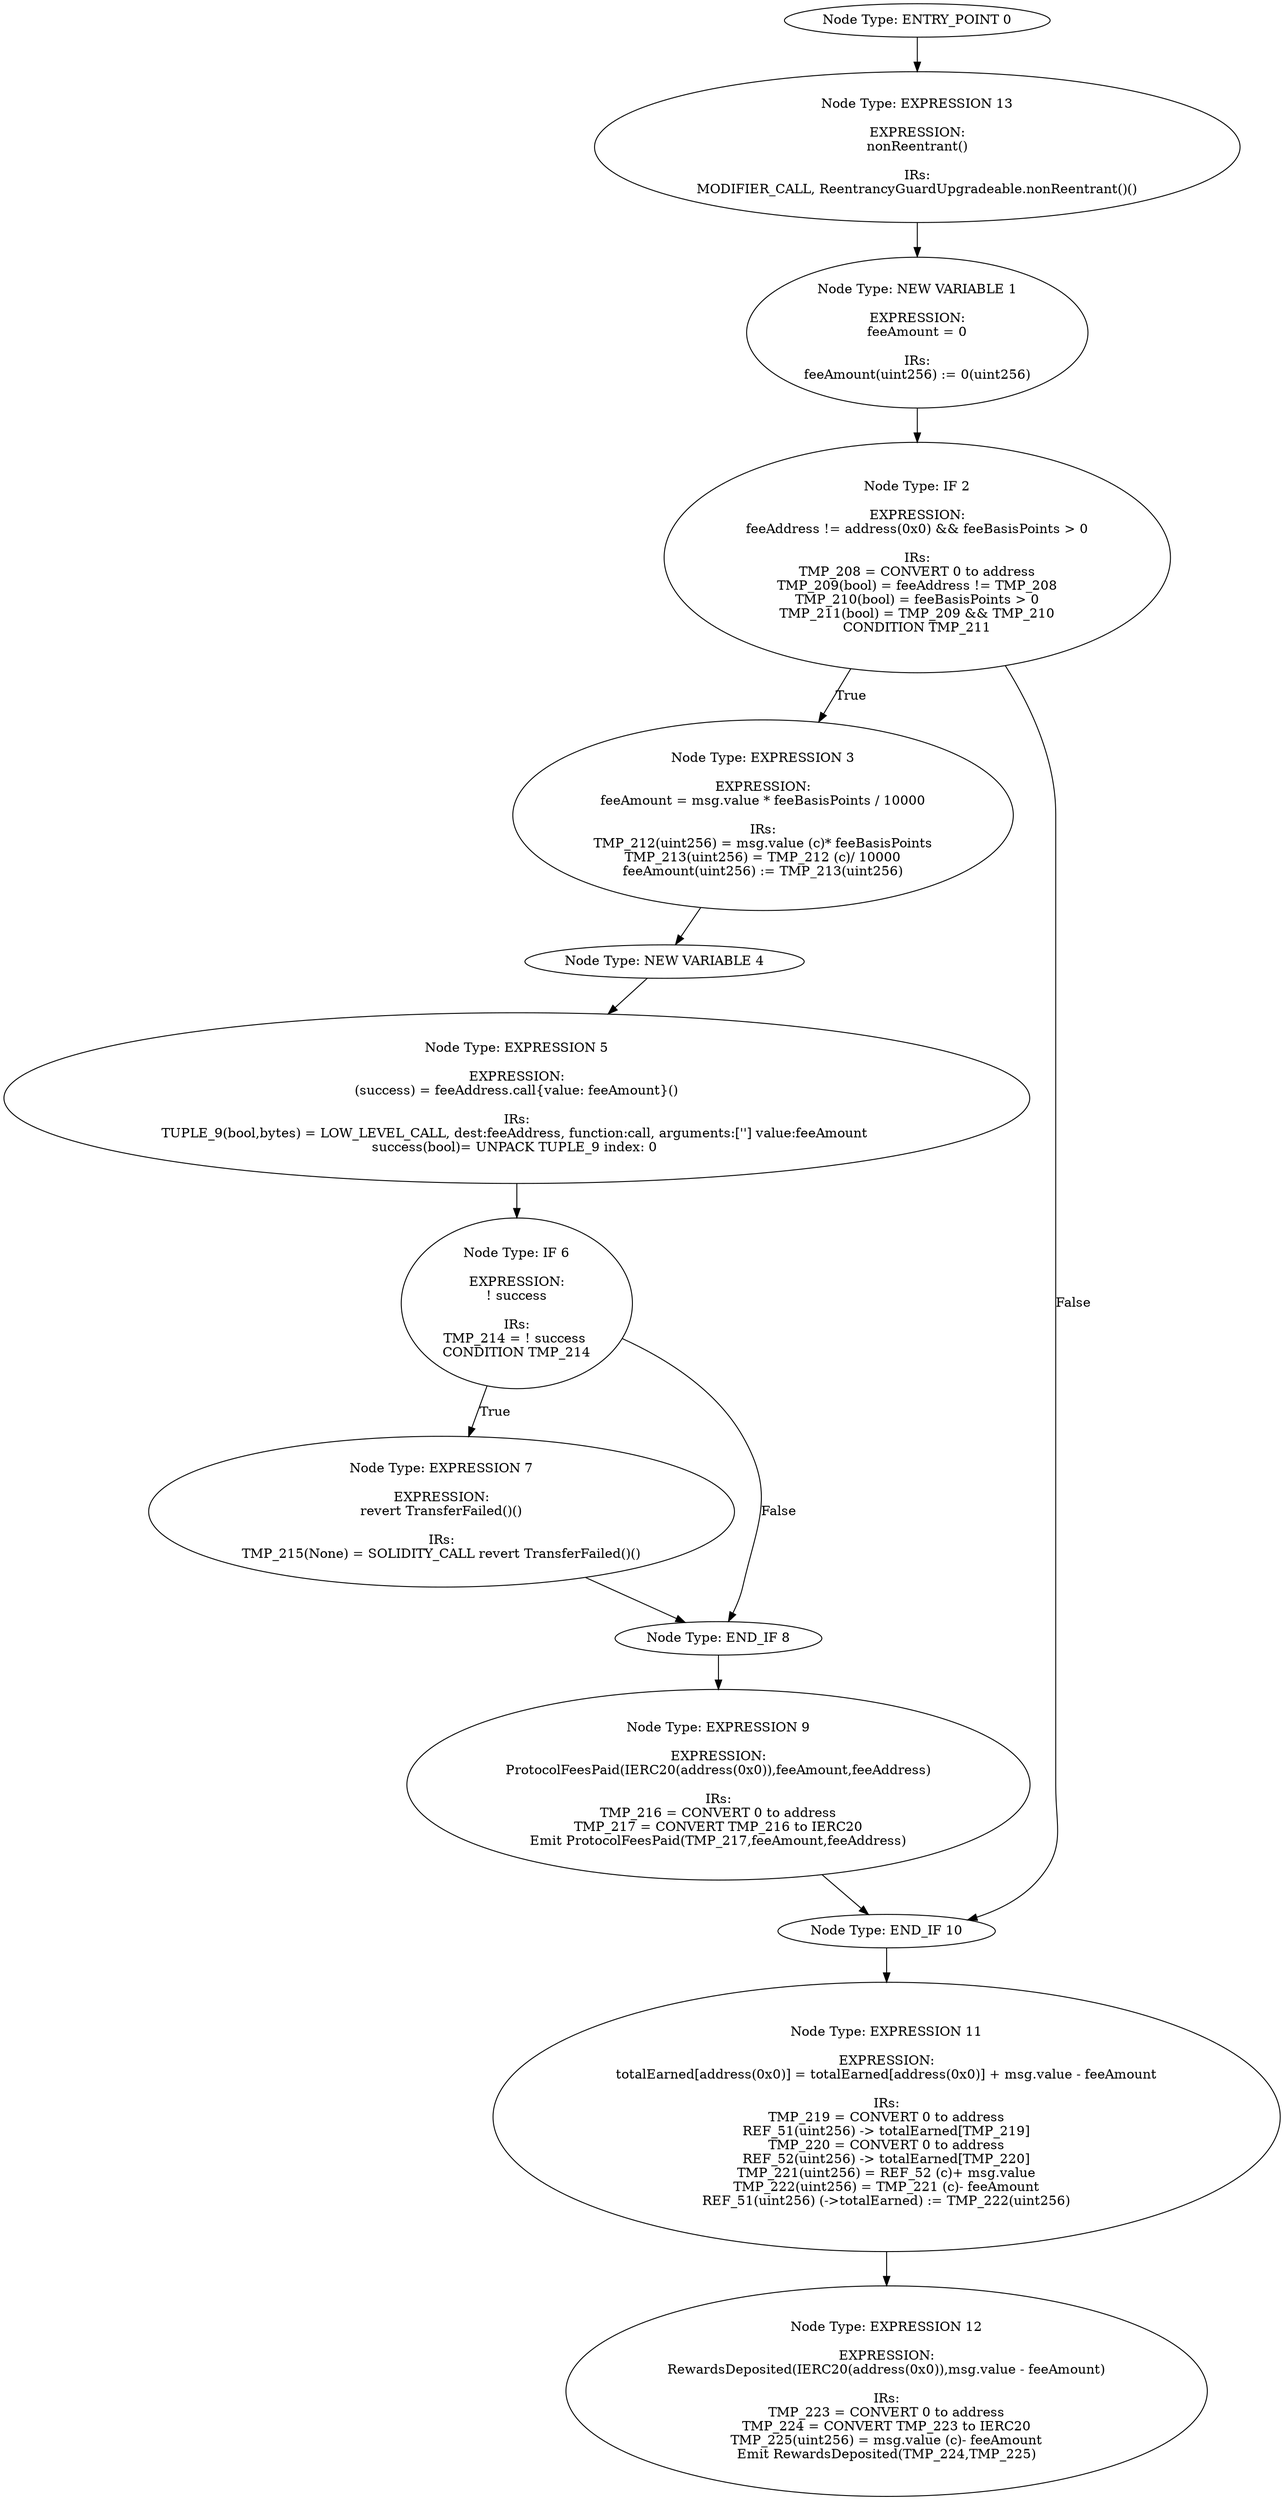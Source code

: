 digraph{
0[label="Node Type: ENTRY_POINT 0
"];
0->13;
1[label="Node Type: NEW VARIABLE 1

EXPRESSION:
feeAmount = 0

IRs:
feeAmount(uint256) := 0(uint256)"];
1->2;
2[label="Node Type: IF 2

EXPRESSION:
feeAddress != address(0x0) && feeBasisPoints > 0

IRs:
TMP_208 = CONVERT 0 to address
TMP_209(bool) = feeAddress != TMP_208
TMP_210(bool) = feeBasisPoints > 0
TMP_211(bool) = TMP_209 && TMP_210
CONDITION TMP_211"];
2->3[label="True"];
2->10[label="False"];
3[label="Node Type: EXPRESSION 3

EXPRESSION:
feeAmount = msg.value * feeBasisPoints / 10000

IRs:
TMP_212(uint256) = msg.value (c)* feeBasisPoints
TMP_213(uint256) = TMP_212 (c)/ 10000
feeAmount(uint256) := TMP_213(uint256)"];
3->4;
4[label="Node Type: NEW VARIABLE 4
"];
4->5;
5[label="Node Type: EXPRESSION 5

EXPRESSION:
(success) = feeAddress.call{value: feeAmount}()

IRs:
TUPLE_9(bool,bytes) = LOW_LEVEL_CALL, dest:feeAddress, function:call, arguments:[''] value:feeAmount 
success(bool)= UNPACK TUPLE_9 index: 0 "];
5->6;
6[label="Node Type: IF 6

EXPRESSION:
! success

IRs:
TMP_214 = ! success 
CONDITION TMP_214"];
6->7[label="True"];
6->8[label="False"];
7[label="Node Type: EXPRESSION 7

EXPRESSION:
revert TransferFailed()()

IRs:
TMP_215(None) = SOLIDITY_CALL revert TransferFailed()()"];
7->8;
8[label="Node Type: END_IF 8
"];
8->9;
9[label="Node Type: EXPRESSION 9

EXPRESSION:
ProtocolFeesPaid(IERC20(address(0x0)),feeAmount,feeAddress)

IRs:
TMP_216 = CONVERT 0 to address
TMP_217 = CONVERT TMP_216 to IERC20
Emit ProtocolFeesPaid(TMP_217,feeAmount,feeAddress)"];
9->10;
10[label="Node Type: END_IF 10
"];
10->11;
11[label="Node Type: EXPRESSION 11

EXPRESSION:
totalEarned[address(0x0)] = totalEarned[address(0x0)] + msg.value - feeAmount

IRs:
TMP_219 = CONVERT 0 to address
REF_51(uint256) -> totalEarned[TMP_219]
TMP_220 = CONVERT 0 to address
REF_52(uint256) -> totalEarned[TMP_220]
TMP_221(uint256) = REF_52 (c)+ msg.value
TMP_222(uint256) = TMP_221 (c)- feeAmount
REF_51(uint256) (->totalEarned) := TMP_222(uint256)"];
11->12;
12[label="Node Type: EXPRESSION 12

EXPRESSION:
RewardsDeposited(IERC20(address(0x0)),msg.value - feeAmount)

IRs:
TMP_223 = CONVERT 0 to address
TMP_224 = CONVERT TMP_223 to IERC20
TMP_225(uint256) = msg.value (c)- feeAmount
Emit RewardsDeposited(TMP_224,TMP_225)"];
13[label="Node Type: EXPRESSION 13

EXPRESSION:
nonReentrant()

IRs:
MODIFIER_CALL, ReentrancyGuardUpgradeable.nonReentrant()()"];
13->1;
}
